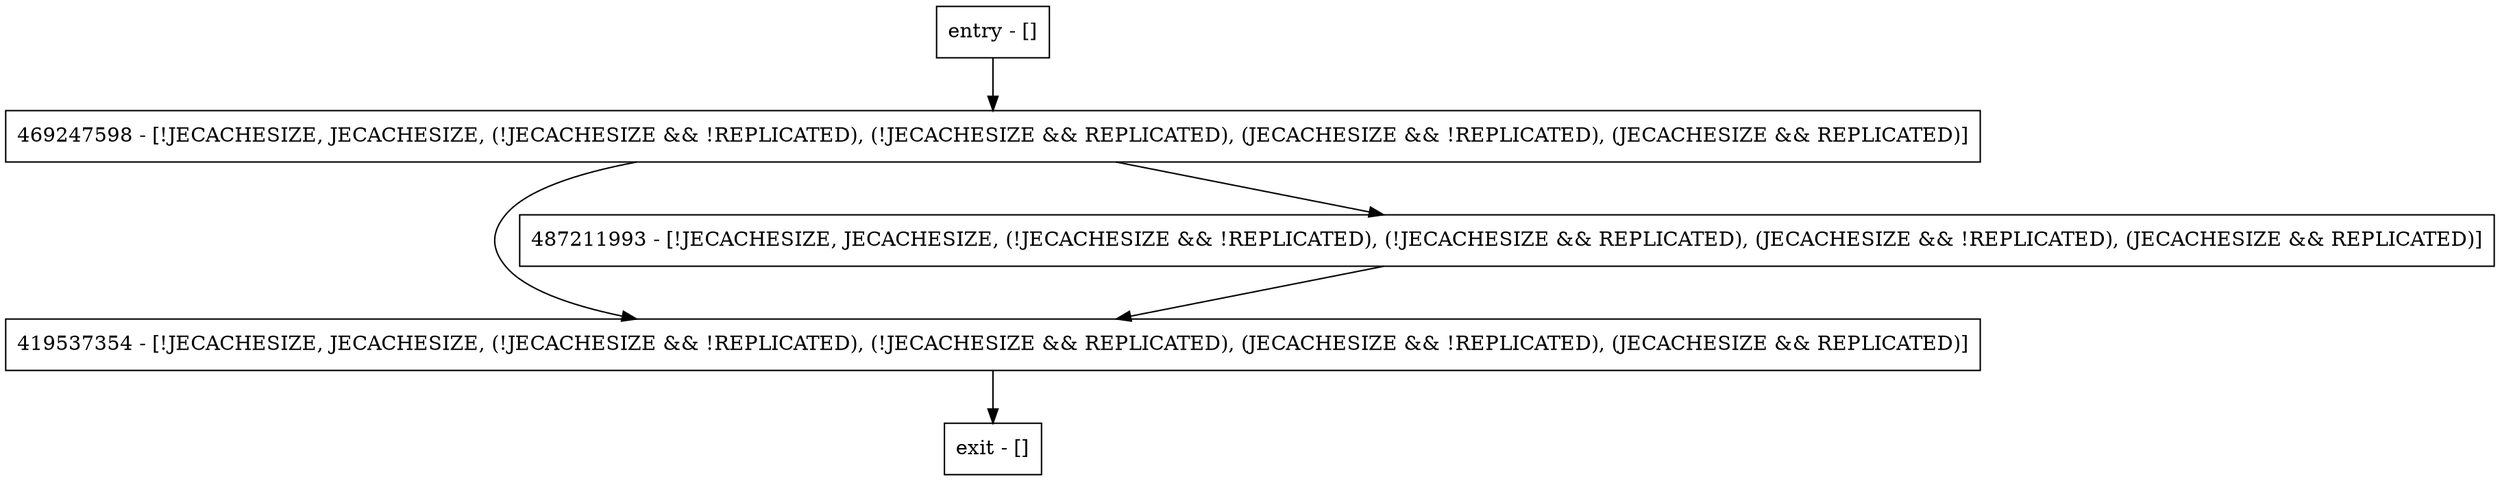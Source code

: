 digraph openDatabase {
node [shape=record];
entry [label="entry - []"];
exit [label="exit - []"];
469247598 [label="469247598 - [!JECACHESIZE, JECACHESIZE, (!JECACHESIZE && !REPLICATED), (!JECACHESIZE && REPLICATED), (JECACHESIZE && !REPLICATED), (JECACHESIZE && REPLICATED)]"];
419537354 [label="419537354 - [!JECACHESIZE, JECACHESIZE, (!JECACHESIZE && !REPLICATED), (!JECACHESIZE && REPLICATED), (JECACHESIZE && !REPLICATED), (JECACHESIZE && REPLICATED)]"];
487211993 [label="487211993 - [!JECACHESIZE, JECACHESIZE, (!JECACHESIZE && !REPLICATED), (!JECACHESIZE && REPLICATED), (JECACHESIZE && !REPLICATED), (JECACHESIZE && REPLICATED)]"];
entry;
exit;
entry -> 469247598;
469247598 -> 419537354;
469247598 -> 487211993;
419537354 -> exit;
487211993 -> 419537354;
}

